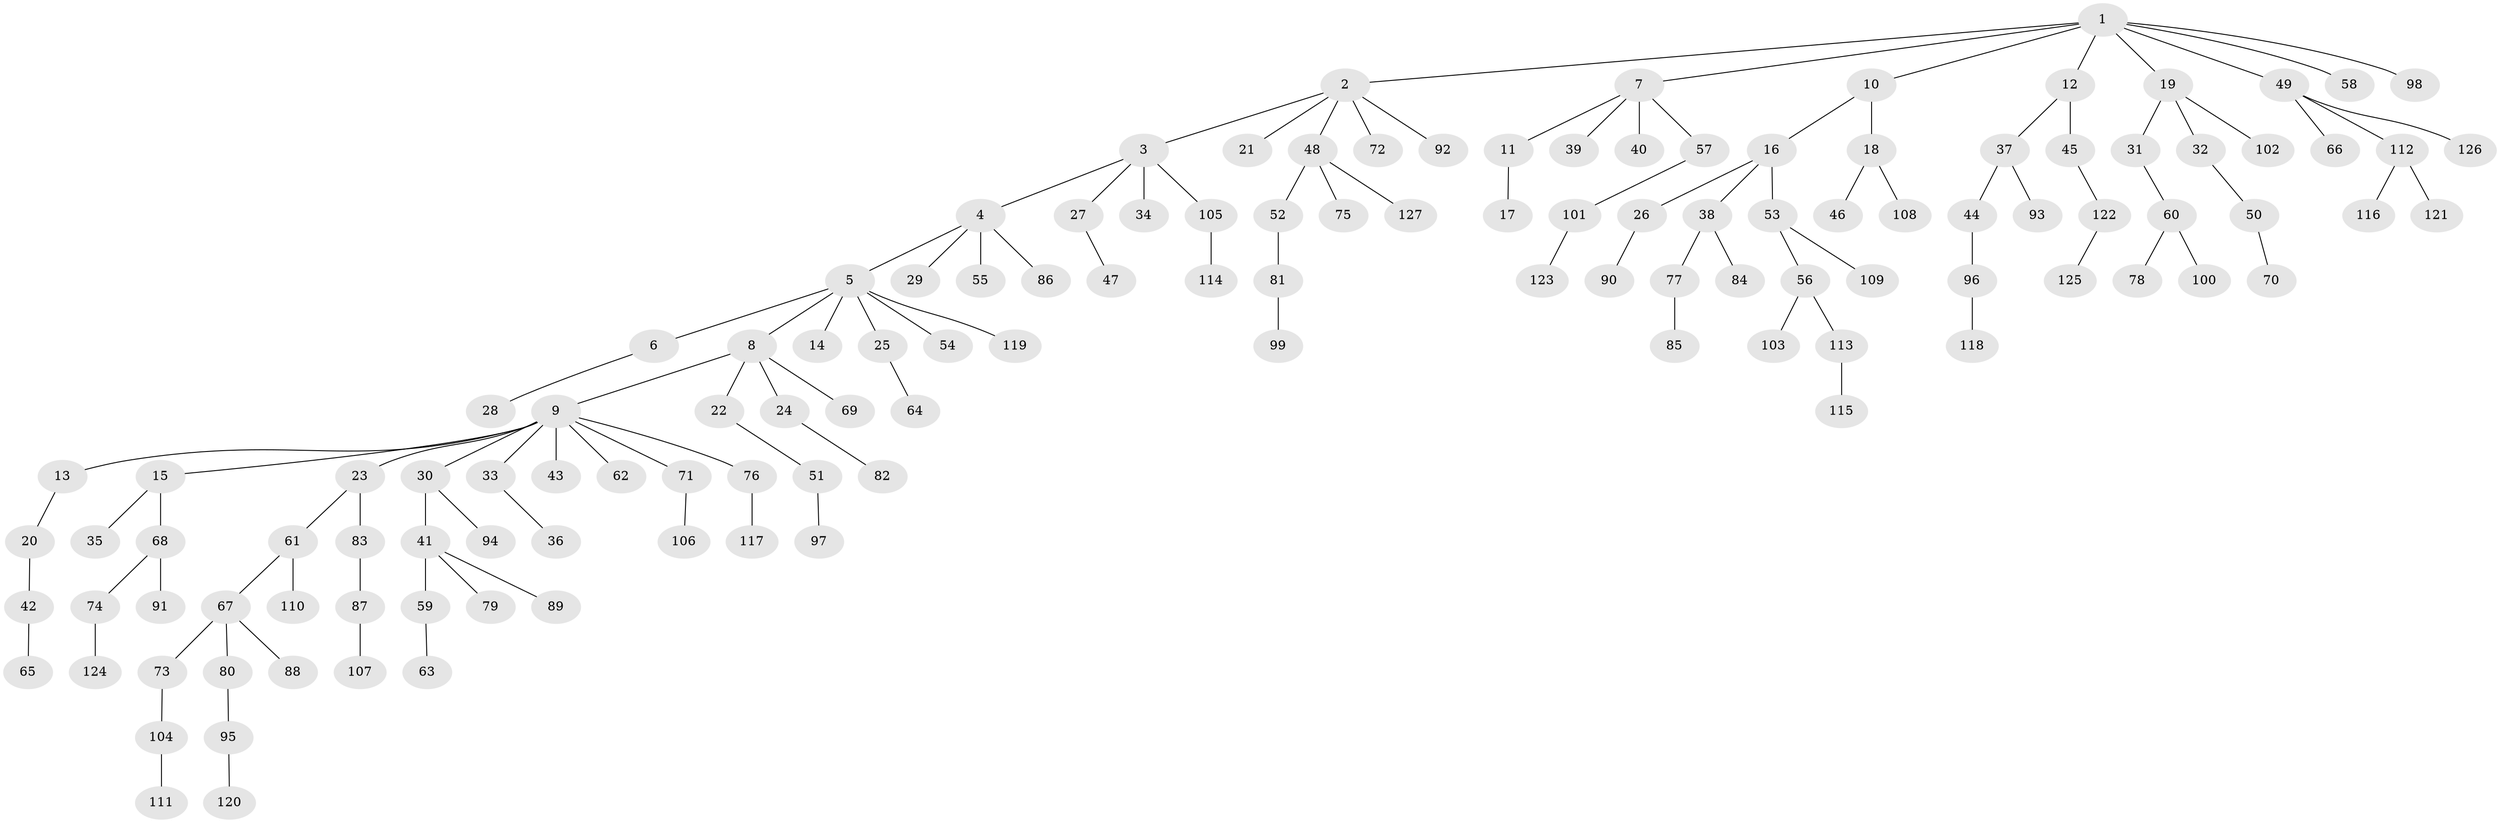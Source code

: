 // coarse degree distribution, {1: 0.5294117647058824, 3: 0.1568627450980392, 2: 0.21568627450980393, 8: 0.0196078431372549, 4: 0.0392156862745098, 6: 0.0196078431372549, 5: 0.0196078431372549}
// Generated by graph-tools (version 1.1) at 2025/37/03/04/25 23:37:18]
// undirected, 127 vertices, 126 edges
graph export_dot {
  node [color=gray90,style=filled];
  1;
  2;
  3;
  4;
  5;
  6;
  7;
  8;
  9;
  10;
  11;
  12;
  13;
  14;
  15;
  16;
  17;
  18;
  19;
  20;
  21;
  22;
  23;
  24;
  25;
  26;
  27;
  28;
  29;
  30;
  31;
  32;
  33;
  34;
  35;
  36;
  37;
  38;
  39;
  40;
  41;
  42;
  43;
  44;
  45;
  46;
  47;
  48;
  49;
  50;
  51;
  52;
  53;
  54;
  55;
  56;
  57;
  58;
  59;
  60;
  61;
  62;
  63;
  64;
  65;
  66;
  67;
  68;
  69;
  70;
  71;
  72;
  73;
  74;
  75;
  76;
  77;
  78;
  79;
  80;
  81;
  82;
  83;
  84;
  85;
  86;
  87;
  88;
  89;
  90;
  91;
  92;
  93;
  94;
  95;
  96;
  97;
  98;
  99;
  100;
  101;
  102;
  103;
  104;
  105;
  106;
  107;
  108;
  109;
  110;
  111;
  112;
  113;
  114;
  115;
  116;
  117;
  118;
  119;
  120;
  121;
  122;
  123;
  124;
  125;
  126;
  127;
  1 -- 2;
  1 -- 7;
  1 -- 10;
  1 -- 12;
  1 -- 19;
  1 -- 49;
  1 -- 58;
  1 -- 98;
  2 -- 3;
  2 -- 21;
  2 -- 48;
  2 -- 72;
  2 -- 92;
  3 -- 4;
  3 -- 27;
  3 -- 34;
  3 -- 105;
  4 -- 5;
  4 -- 29;
  4 -- 55;
  4 -- 86;
  5 -- 6;
  5 -- 8;
  5 -- 14;
  5 -- 25;
  5 -- 54;
  5 -- 119;
  6 -- 28;
  7 -- 11;
  7 -- 39;
  7 -- 40;
  7 -- 57;
  8 -- 9;
  8 -- 22;
  8 -- 24;
  8 -- 69;
  9 -- 13;
  9 -- 15;
  9 -- 23;
  9 -- 30;
  9 -- 33;
  9 -- 43;
  9 -- 62;
  9 -- 71;
  9 -- 76;
  10 -- 16;
  10 -- 18;
  11 -- 17;
  12 -- 37;
  12 -- 45;
  13 -- 20;
  15 -- 35;
  15 -- 68;
  16 -- 26;
  16 -- 38;
  16 -- 53;
  18 -- 46;
  18 -- 108;
  19 -- 31;
  19 -- 32;
  19 -- 102;
  20 -- 42;
  22 -- 51;
  23 -- 61;
  23 -- 83;
  24 -- 82;
  25 -- 64;
  26 -- 90;
  27 -- 47;
  30 -- 41;
  30 -- 94;
  31 -- 60;
  32 -- 50;
  33 -- 36;
  37 -- 44;
  37 -- 93;
  38 -- 77;
  38 -- 84;
  41 -- 59;
  41 -- 79;
  41 -- 89;
  42 -- 65;
  44 -- 96;
  45 -- 122;
  48 -- 52;
  48 -- 75;
  48 -- 127;
  49 -- 66;
  49 -- 112;
  49 -- 126;
  50 -- 70;
  51 -- 97;
  52 -- 81;
  53 -- 56;
  53 -- 109;
  56 -- 103;
  56 -- 113;
  57 -- 101;
  59 -- 63;
  60 -- 78;
  60 -- 100;
  61 -- 67;
  61 -- 110;
  67 -- 73;
  67 -- 80;
  67 -- 88;
  68 -- 74;
  68 -- 91;
  71 -- 106;
  73 -- 104;
  74 -- 124;
  76 -- 117;
  77 -- 85;
  80 -- 95;
  81 -- 99;
  83 -- 87;
  87 -- 107;
  95 -- 120;
  96 -- 118;
  101 -- 123;
  104 -- 111;
  105 -- 114;
  112 -- 116;
  112 -- 121;
  113 -- 115;
  122 -- 125;
}
